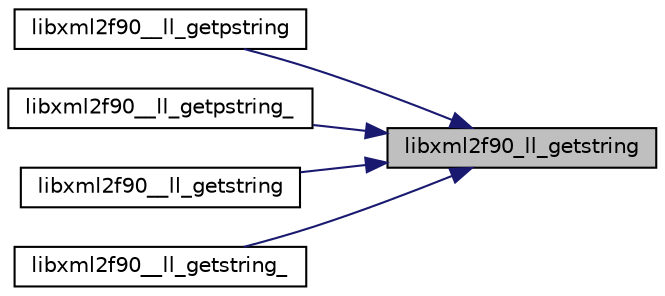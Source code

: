 digraph "libxml2f90_ll_getstring"
{
 // LATEX_PDF_SIZE
  edge [fontname="Helvetica",fontsize="10",labelfontname="Helvetica",labelfontsize="10"];
  node [fontname="Helvetica",fontsize="10",shape=record];
  rankdir="RL";
  Node1 [label="libxml2f90_ll_getstring",height=0.2,width=0.4,color="black", fillcolor="grey75", style="filled", fontcolor="black",tooltip=" "];
  Node1 -> Node2 [dir="back",color="midnightblue",fontsize="10",style="solid",fontname="Helvetica"];
  Node2 [label="libxml2f90__ll_getpstring",height=0.2,width=0.4,color="black", fillcolor="white", style="filled",URL="$libxml2f90_8f90__pp_8f90.html#a956943680a07e3d0179b205f6209d9cb",tooltip=" "];
  Node1 -> Node3 [dir="back",color="midnightblue",fontsize="10",style="solid",fontname="Helvetica"];
  Node3 [label="libxml2f90__ll_getpstring_",height=0.2,width=0.4,color="black", fillcolor="white", style="filled",URL="$libxml2f90_8f90__pp_8f90.html#ae6434bdc3ab4de456efd90e496483891",tooltip=" "];
  Node1 -> Node4 [dir="back",color="midnightblue",fontsize="10",style="solid",fontname="Helvetica"];
  Node4 [label="libxml2f90__ll_getstring",height=0.2,width=0.4,color="black", fillcolor="white", style="filled",URL="$libxml2f90_8f90__pp_8f90.html#ab60330c194bfbef4790a34db8f896d24",tooltip=" "];
  Node1 -> Node5 [dir="back",color="midnightblue",fontsize="10",style="solid",fontname="Helvetica"];
  Node5 [label="libxml2f90__ll_getstring_",height=0.2,width=0.4,color="black", fillcolor="white", style="filled",URL="$libxml2f90_8f90__pp_8f90.html#a5a0b5cda999773856f04bc2047a3a95e",tooltip=" "];
}
